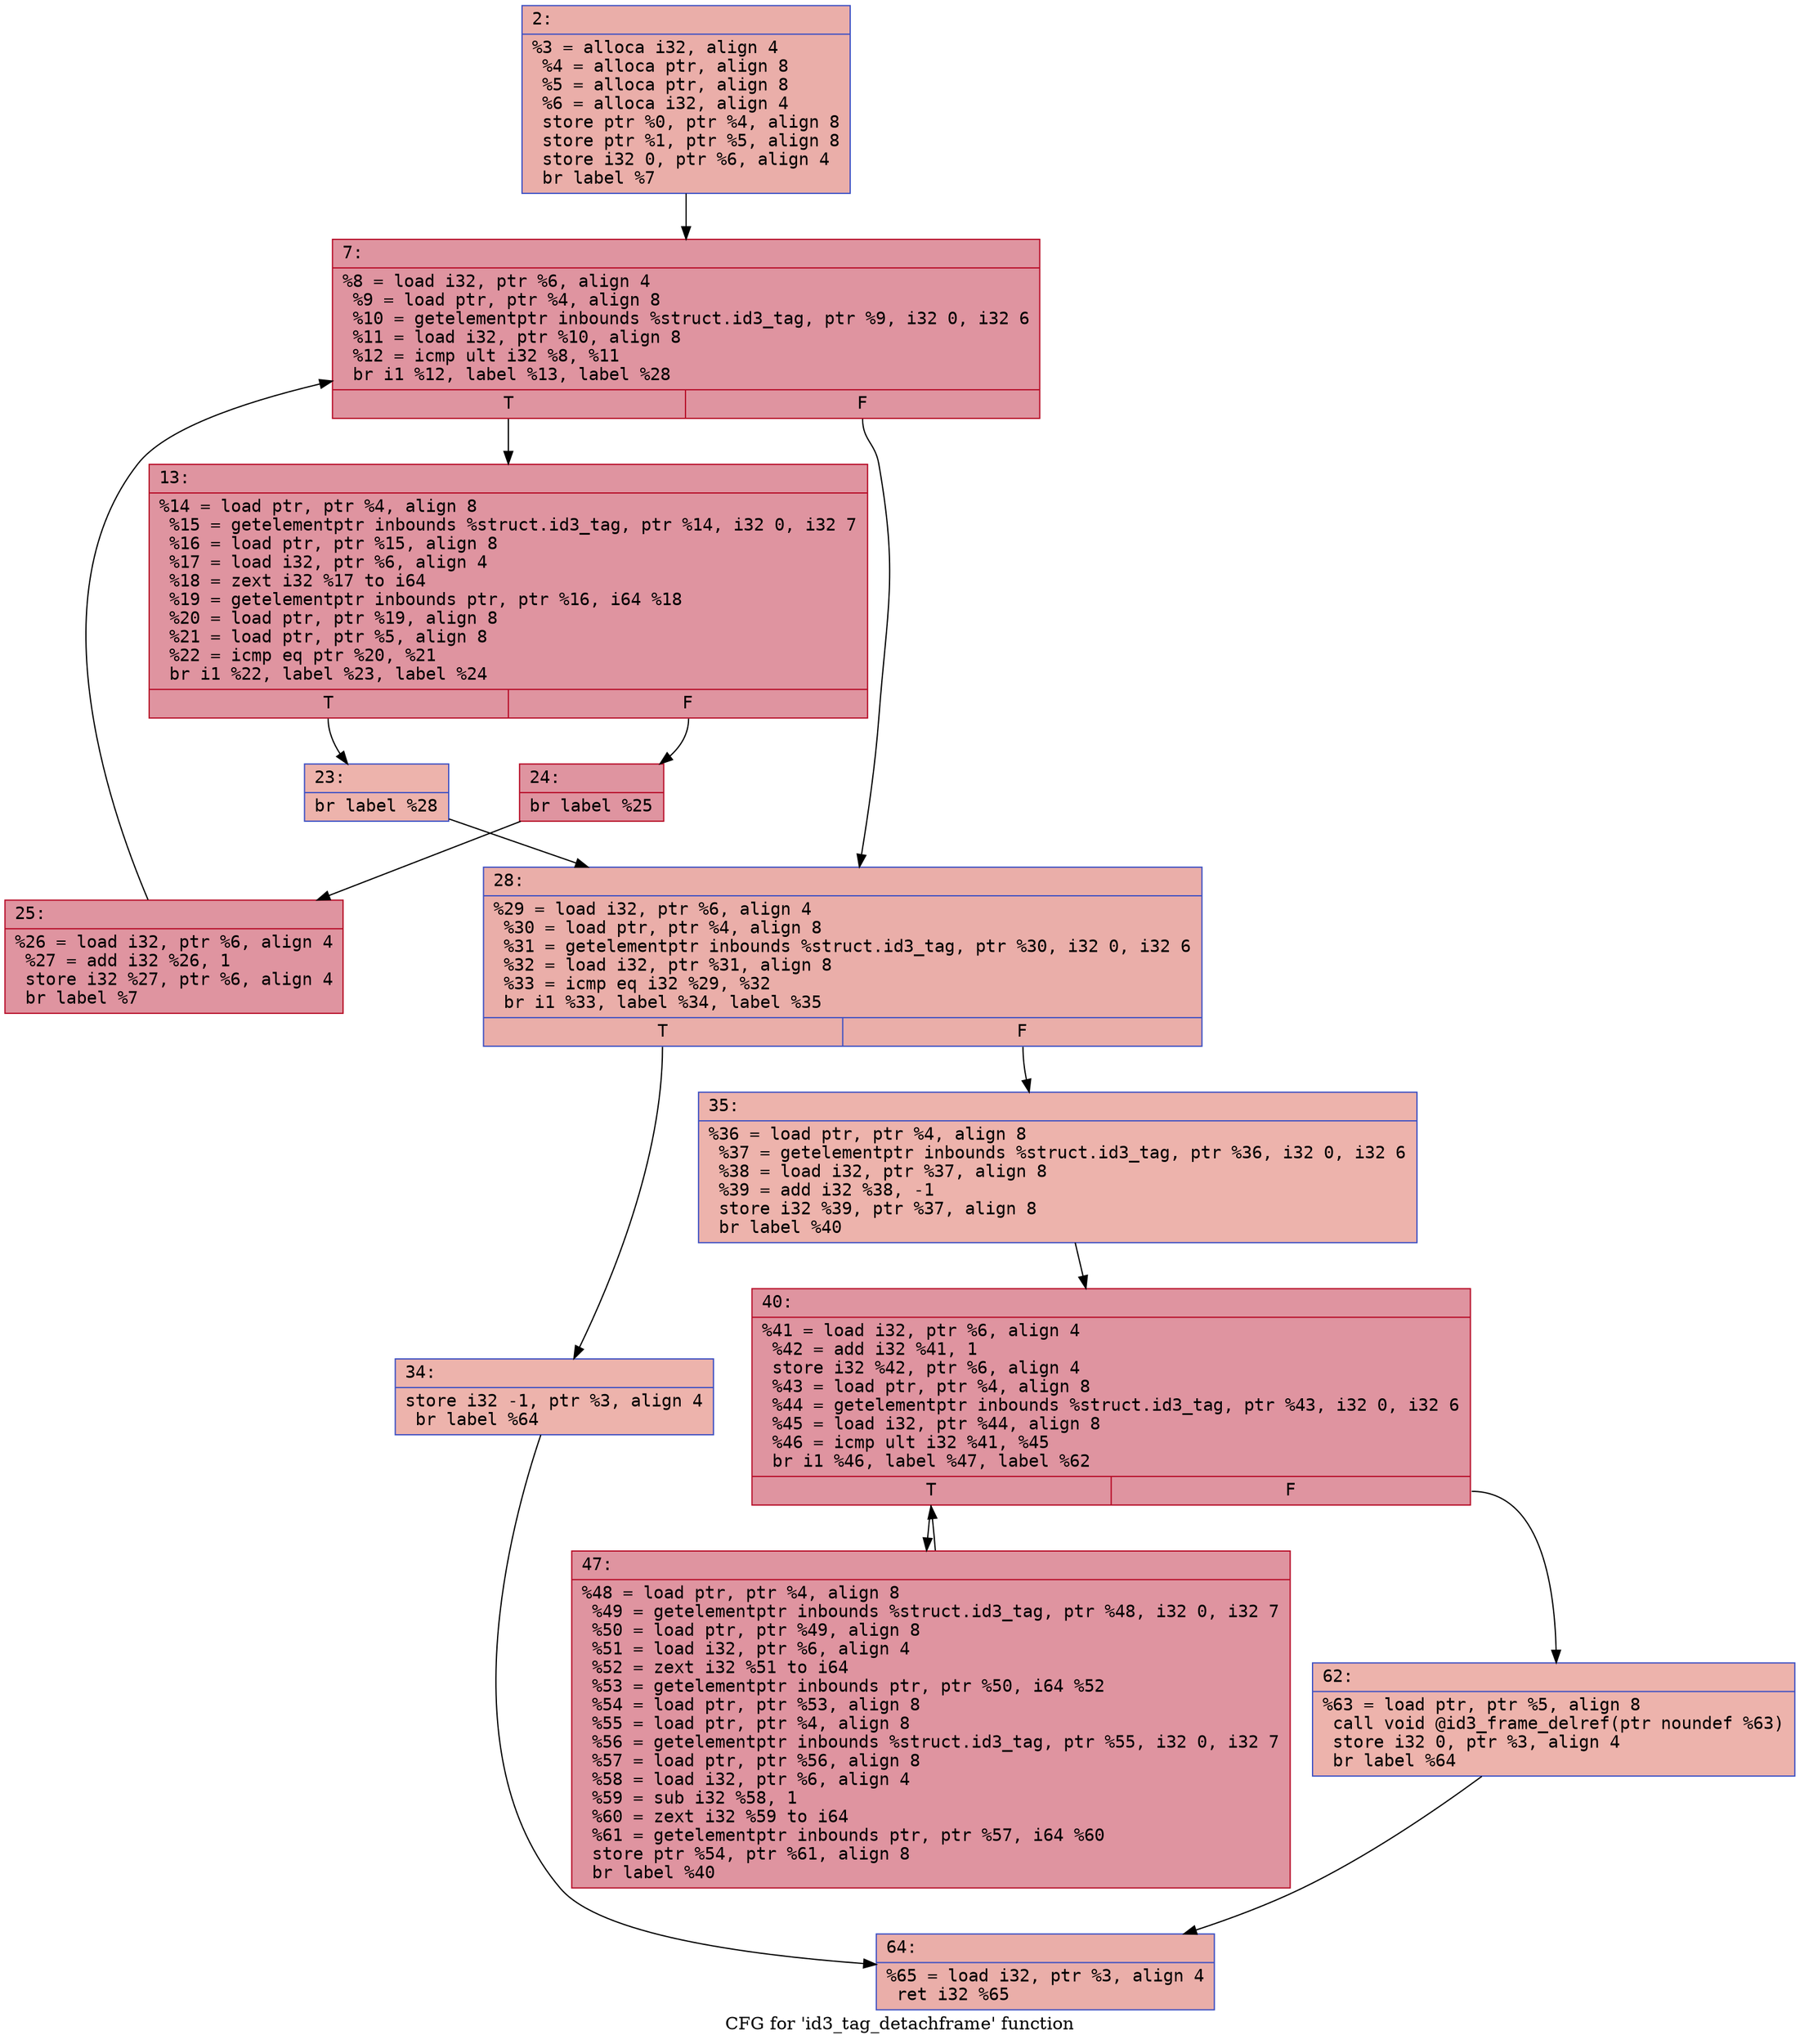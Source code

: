 digraph "CFG for 'id3_tag_detachframe' function" {
	label="CFG for 'id3_tag_detachframe' function";

	Node0x600001492ee0 [shape=record,color="#3d50c3ff", style=filled, fillcolor="#d0473d70" fontname="Courier",label="{2:\l|  %3 = alloca i32, align 4\l  %4 = alloca ptr, align 8\l  %5 = alloca ptr, align 8\l  %6 = alloca i32, align 4\l  store ptr %0, ptr %4, align 8\l  store ptr %1, ptr %5, align 8\l  store i32 0, ptr %6, align 4\l  br label %7\l}"];
	Node0x600001492ee0 -> Node0x600001492f30[tooltip="2 -> 7\nProbability 100.00%" ];
	Node0x600001492f30 [shape=record,color="#b70d28ff", style=filled, fillcolor="#b70d2870" fontname="Courier",label="{7:\l|  %8 = load i32, ptr %6, align 4\l  %9 = load ptr, ptr %4, align 8\l  %10 = getelementptr inbounds %struct.id3_tag, ptr %9, i32 0, i32 6\l  %11 = load i32, ptr %10, align 8\l  %12 = icmp ult i32 %8, %11\l  br i1 %12, label %13, label %28\l|{<s0>T|<s1>F}}"];
	Node0x600001492f30:s0 -> Node0x600001492f80[tooltip="7 -> 13\nProbability 96.88%" ];
	Node0x600001492f30:s1 -> Node0x6000014930c0[tooltip="7 -> 28\nProbability 3.12%" ];
	Node0x600001492f80 [shape=record,color="#b70d28ff", style=filled, fillcolor="#b70d2870" fontname="Courier",label="{13:\l|  %14 = load ptr, ptr %4, align 8\l  %15 = getelementptr inbounds %struct.id3_tag, ptr %14, i32 0, i32 7\l  %16 = load ptr, ptr %15, align 8\l  %17 = load i32, ptr %6, align 4\l  %18 = zext i32 %17 to i64\l  %19 = getelementptr inbounds ptr, ptr %16, i64 %18\l  %20 = load ptr, ptr %19, align 8\l  %21 = load ptr, ptr %5, align 8\l  %22 = icmp eq ptr %20, %21\l  br i1 %22, label %23, label %24\l|{<s0>T|<s1>F}}"];
	Node0x600001492f80:s0 -> Node0x600001492fd0[tooltip="13 -> 23\nProbability 3.12%" ];
	Node0x600001492f80:s1 -> Node0x600001493020[tooltip="13 -> 24\nProbability 96.88%" ];
	Node0x600001492fd0 [shape=record,color="#3d50c3ff", style=filled, fillcolor="#d6524470" fontname="Courier",label="{23:\l|  br label %28\l}"];
	Node0x600001492fd0 -> Node0x6000014930c0[tooltip="23 -> 28\nProbability 100.00%" ];
	Node0x600001493020 [shape=record,color="#b70d28ff", style=filled, fillcolor="#b70d2870" fontname="Courier",label="{24:\l|  br label %25\l}"];
	Node0x600001493020 -> Node0x600001493070[tooltip="24 -> 25\nProbability 100.00%" ];
	Node0x600001493070 [shape=record,color="#b70d28ff", style=filled, fillcolor="#b70d2870" fontname="Courier",label="{25:\l|  %26 = load i32, ptr %6, align 4\l  %27 = add i32 %26, 1\l  store i32 %27, ptr %6, align 4\l  br label %7\l}"];
	Node0x600001493070 -> Node0x600001492f30[tooltip="25 -> 7\nProbability 100.00%" ];
	Node0x6000014930c0 [shape=record,color="#3d50c3ff", style=filled, fillcolor="#d0473d70" fontname="Courier",label="{28:\l|  %29 = load i32, ptr %6, align 4\l  %30 = load ptr, ptr %4, align 8\l  %31 = getelementptr inbounds %struct.id3_tag, ptr %30, i32 0, i32 6\l  %32 = load i32, ptr %31, align 8\l  %33 = icmp eq i32 %29, %32\l  br i1 %33, label %34, label %35\l|{<s0>T|<s1>F}}"];
	Node0x6000014930c0:s0 -> Node0x600001493110[tooltip="28 -> 34\nProbability 50.00%" ];
	Node0x6000014930c0:s1 -> Node0x600001493160[tooltip="28 -> 35\nProbability 50.00%" ];
	Node0x600001493110 [shape=record,color="#3d50c3ff", style=filled, fillcolor="#d6524470" fontname="Courier",label="{34:\l|  store i32 -1, ptr %3, align 4\l  br label %64\l}"];
	Node0x600001493110 -> Node0x6000014932a0[tooltip="34 -> 64\nProbability 100.00%" ];
	Node0x600001493160 [shape=record,color="#3d50c3ff", style=filled, fillcolor="#d6524470" fontname="Courier",label="{35:\l|  %36 = load ptr, ptr %4, align 8\l  %37 = getelementptr inbounds %struct.id3_tag, ptr %36, i32 0, i32 6\l  %38 = load i32, ptr %37, align 8\l  %39 = add i32 %38, -1\l  store i32 %39, ptr %37, align 8\l  br label %40\l}"];
	Node0x600001493160 -> Node0x6000014931b0[tooltip="35 -> 40\nProbability 100.00%" ];
	Node0x6000014931b0 [shape=record,color="#b70d28ff", style=filled, fillcolor="#b70d2870" fontname="Courier",label="{40:\l|  %41 = load i32, ptr %6, align 4\l  %42 = add i32 %41, 1\l  store i32 %42, ptr %6, align 4\l  %43 = load ptr, ptr %4, align 8\l  %44 = getelementptr inbounds %struct.id3_tag, ptr %43, i32 0, i32 6\l  %45 = load i32, ptr %44, align 8\l  %46 = icmp ult i32 %41, %45\l  br i1 %46, label %47, label %62\l|{<s0>T|<s1>F}}"];
	Node0x6000014931b0:s0 -> Node0x600001493200[tooltip="40 -> 47\nProbability 96.88%" ];
	Node0x6000014931b0:s1 -> Node0x600001493250[tooltip="40 -> 62\nProbability 3.12%" ];
	Node0x600001493200 [shape=record,color="#b70d28ff", style=filled, fillcolor="#b70d2870" fontname="Courier",label="{47:\l|  %48 = load ptr, ptr %4, align 8\l  %49 = getelementptr inbounds %struct.id3_tag, ptr %48, i32 0, i32 7\l  %50 = load ptr, ptr %49, align 8\l  %51 = load i32, ptr %6, align 4\l  %52 = zext i32 %51 to i64\l  %53 = getelementptr inbounds ptr, ptr %50, i64 %52\l  %54 = load ptr, ptr %53, align 8\l  %55 = load ptr, ptr %4, align 8\l  %56 = getelementptr inbounds %struct.id3_tag, ptr %55, i32 0, i32 7\l  %57 = load ptr, ptr %56, align 8\l  %58 = load i32, ptr %6, align 4\l  %59 = sub i32 %58, 1\l  %60 = zext i32 %59 to i64\l  %61 = getelementptr inbounds ptr, ptr %57, i64 %60\l  store ptr %54, ptr %61, align 8\l  br label %40\l}"];
	Node0x600001493200 -> Node0x6000014931b0[tooltip="47 -> 40\nProbability 100.00%" ];
	Node0x600001493250 [shape=record,color="#3d50c3ff", style=filled, fillcolor="#d6524470" fontname="Courier",label="{62:\l|  %63 = load ptr, ptr %5, align 8\l  call void @id3_frame_delref(ptr noundef %63)\l  store i32 0, ptr %3, align 4\l  br label %64\l}"];
	Node0x600001493250 -> Node0x6000014932a0[tooltip="62 -> 64\nProbability 100.00%" ];
	Node0x6000014932a0 [shape=record,color="#3d50c3ff", style=filled, fillcolor="#d0473d70" fontname="Courier",label="{64:\l|  %65 = load i32, ptr %3, align 4\l  ret i32 %65\l}"];
}
